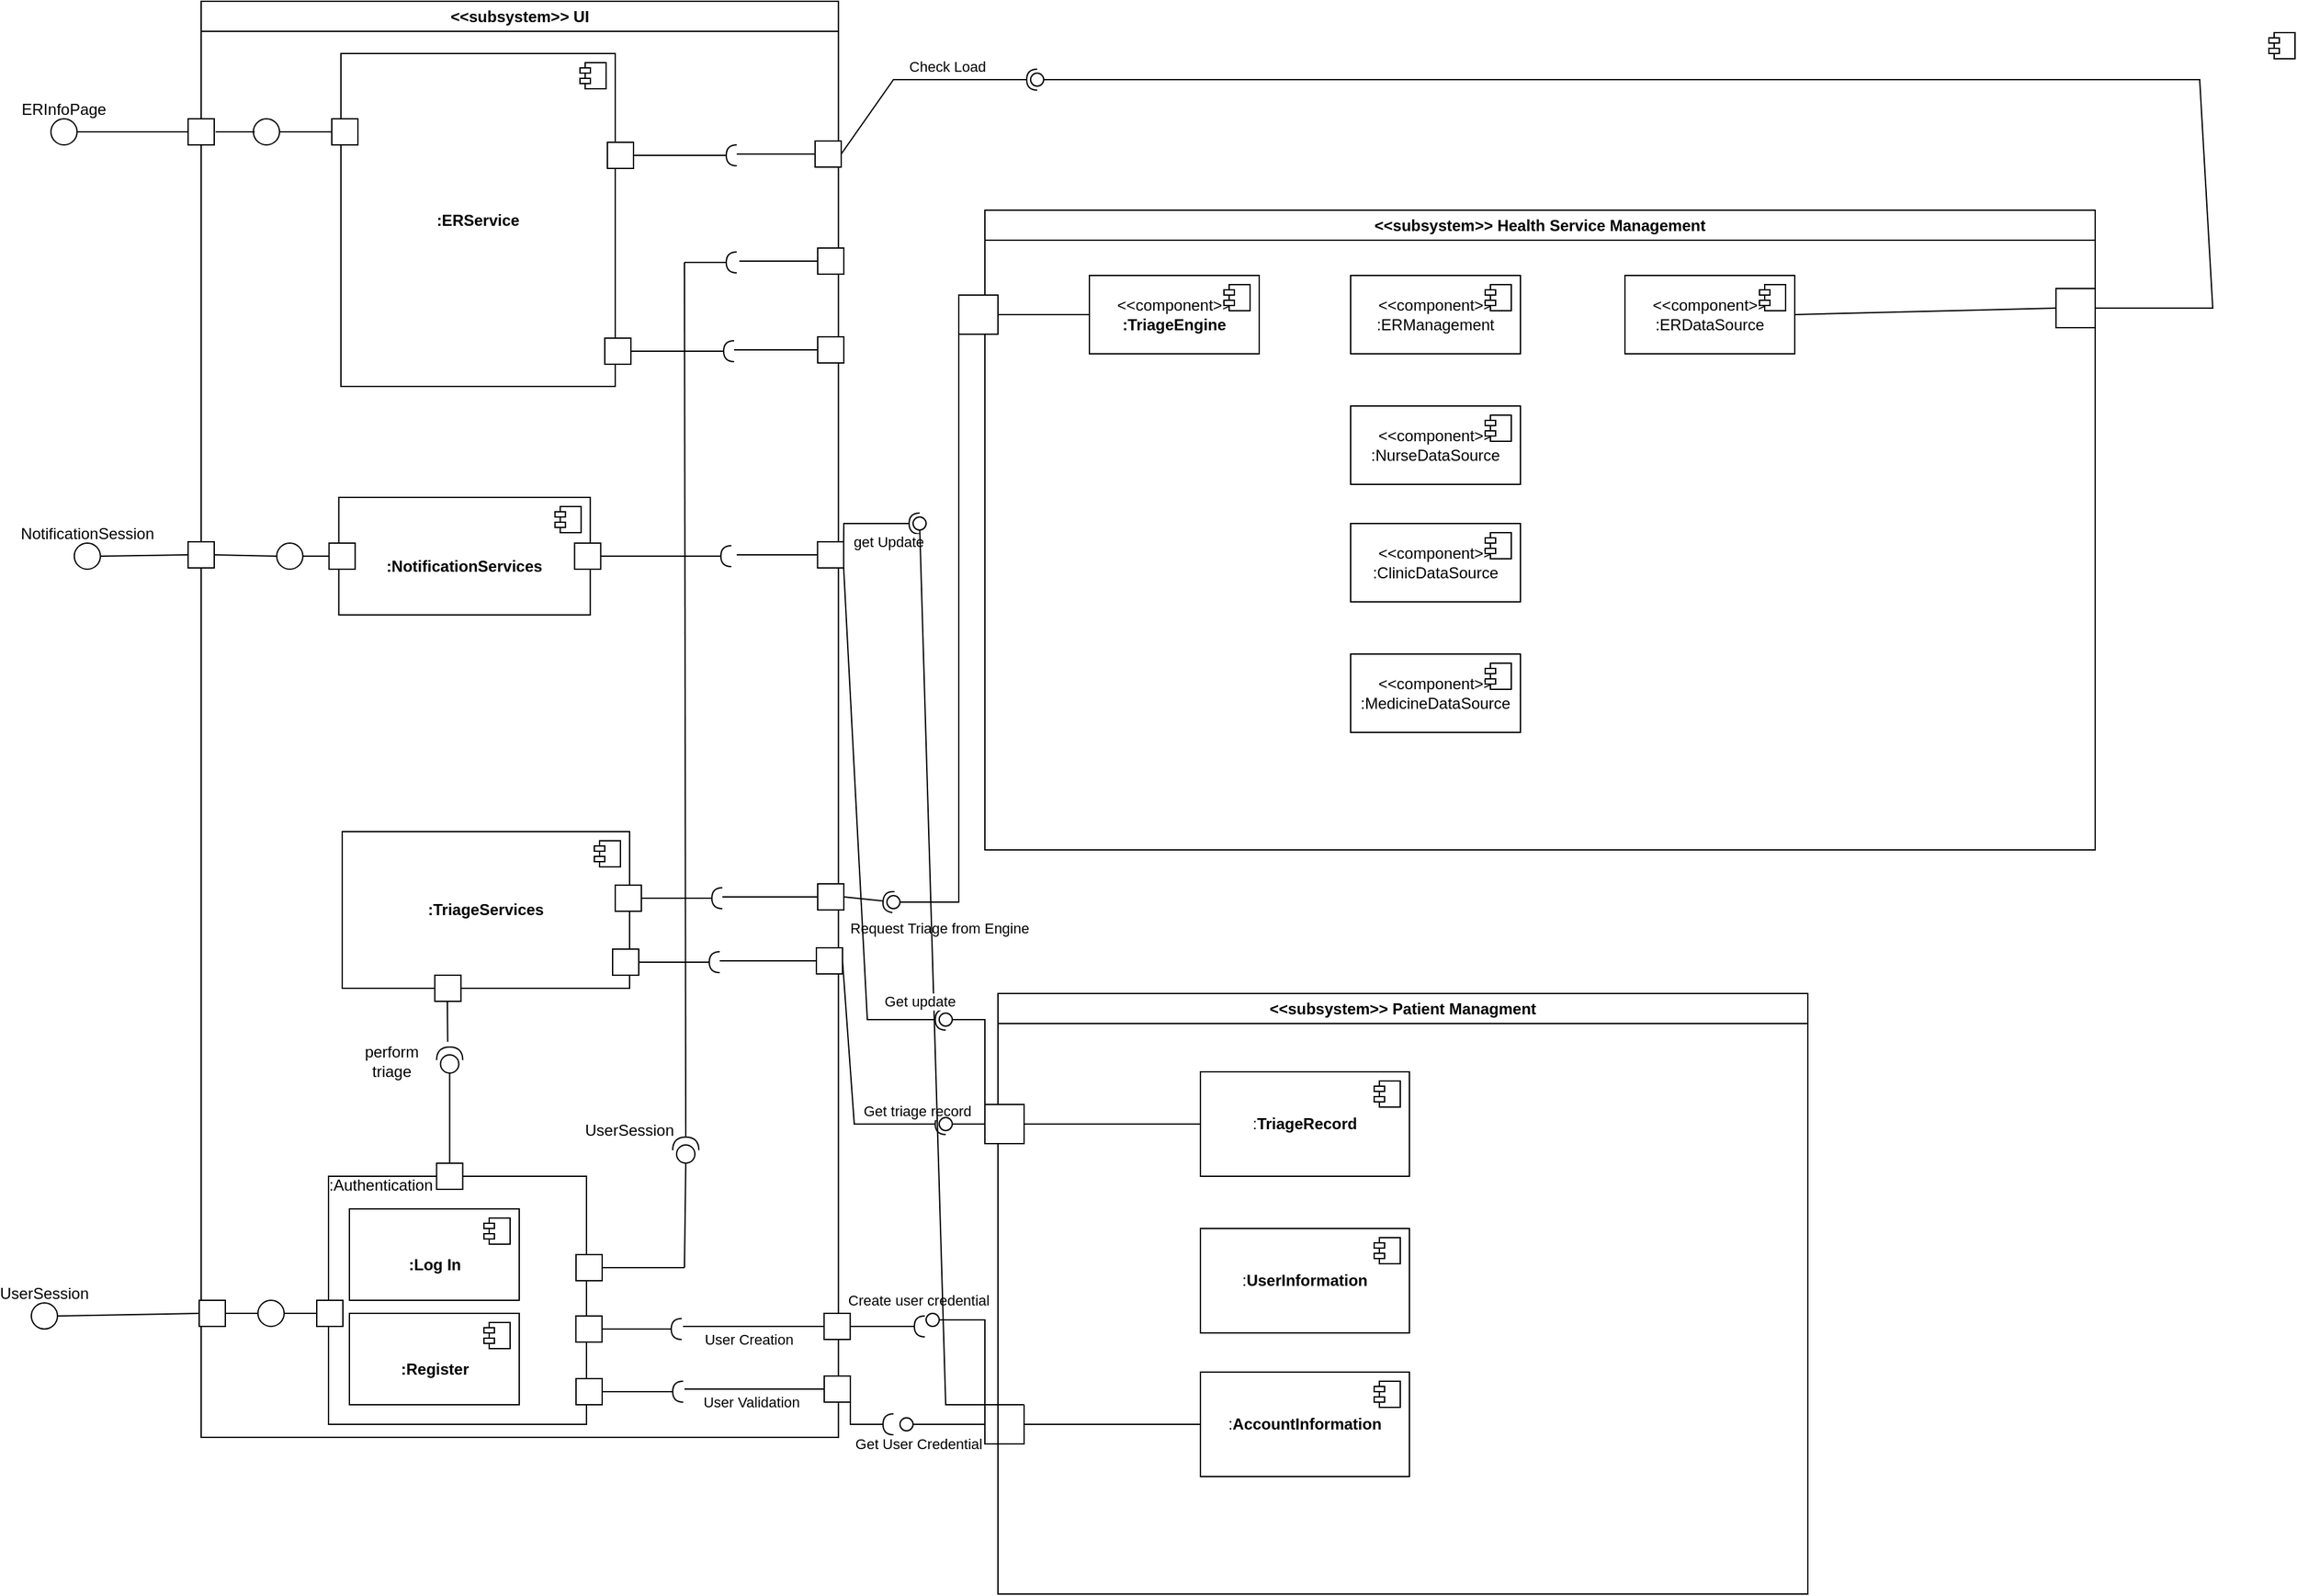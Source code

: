 <mxfile version="22.0.4" type="github">
  <diagram name="Page-1" id="Bvtf4x1M2FmmLPmgVMMP">
    <mxGraphModel dx="1836" dy="1559" grid="1" gridSize="10" guides="1" tooltips="1" connect="1" arrows="1" fold="1" page="1" pageScale="1" pageWidth="850" pageHeight="1100" math="0" shadow="0">
      <root>
        <mxCell id="0" />
        <mxCell id="1" parent="0" />
        <mxCell id="542AWMEH_CubDqkKcl6f-2" value="&amp;lt;&amp;lt;subsystem&amp;gt;&amp;gt; UI" style="swimlane;whiteSpace=wrap;html=1;" parent="1" vertex="1">
          <mxGeometry x="-330" y="-490" width="487.87" height="1100" as="geometry" />
        </mxCell>
        <mxCell id="542AWMEH_CubDqkKcl6f-84" value="&lt;b&gt;:ERService&lt;/b&gt;" style="html=1;dropTarget=0;whiteSpace=wrap;" parent="542AWMEH_CubDqkKcl6f-2" vertex="1">
          <mxGeometry x="107" y="40" width="210" height="255" as="geometry" />
        </mxCell>
        <mxCell id="542AWMEH_CubDqkKcl6f-85" value="" style="shape=module;jettyWidth=8;jettyHeight=4;" parent="542AWMEH_CubDqkKcl6f-84" vertex="1">
          <mxGeometry x="1" width="20" height="20" relative="1" as="geometry">
            <mxPoint x="-27" y="7" as="offset" />
          </mxGeometry>
        </mxCell>
        <mxCell id="542AWMEH_CubDqkKcl6f-46" value=":Authentication" style="verticalAlign=top;align=left;overflow=fill;fontSize=12;fontFamily=Helvetica;html=1;whiteSpace=wrap;" parent="542AWMEH_CubDqkKcl6f-2" vertex="1">
          <mxGeometry x="97.5" y="900" width="197.5" height="190" as="geometry" />
        </mxCell>
        <mxCell id="542AWMEH_CubDqkKcl6f-40" value="&lt;br&gt;&lt;b&gt;:Register&lt;/b&gt;" style="html=1;dropTarget=0;whiteSpace=wrap;" parent="542AWMEH_CubDqkKcl6f-2" vertex="1">
          <mxGeometry x="113.5" y="1005" width="130" height="70" as="geometry" />
        </mxCell>
        <mxCell id="542AWMEH_CubDqkKcl6f-41" value="" style="shape=module;jettyWidth=8;jettyHeight=4;" parent="542AWMEH_CubDqkKcl6f-40" vertex="1">
          <mxGeometry x="1" width="20" height="20" relative="1" as="geometry">
            <mxPoint x="-27" y="7" as="offset" />
          </mxGeometry>
        </mxCell>
        <mxCell id="542AWMEH_CubDqkKcl6f-44" value="&lt;br&gt;&lt;b&gt;:Log In&lt;/b&gt;" style="html=1;dropTarget=0;whiteSpace=wrap;" parent="542AWMEH_CubDqkKcl6f-2" vertex="1">
          <mxGeometry x="113.5" y="925" width="130" height="70" as="geometry" />
        </mxCell>
        <mxCell id="542AWMEH_CubDqkKcl6f-45" value="" style="shape=module;jettyWidth=8;jettyHeight=4;" parent="542AWMEH_CubDqkKcl6f-44" vertex="1">
          <mxGeometry x="1" width="20" height="20" relative="1" as="geometry">
            <mxPoint x="-27" y="7" as="offset" />
          </mxGeometry>
        </mxCell>
        <mxCell id="542AWMEH_CubDqkKcl6f-60" value="" style="ellipse;whiteSpace=wrap;html=1;align=center;aspect=fixed;fillColor=none;strokeColor=none;resizable=0;perimeter=centerPerimeter;rotatable=0;allowArrows=0;points=[];outlineConnect=1;" parent="542AWMEH_CubDqkKcl6f-2" vertex="1">
          <mxGeometry x="286" y="235" width="10" height="10" as="geometry" />
        </mxCell>
        <mxCell id="9iqkZBxL96Ik53JFEdWI-17" value="" style="whiteSpace=wrap;html=1;aspect=fixed;" parent="542AWMEH_CubDqkKcl6f-2" vertex="1">
          <mxGeometry x="-1.5" y="995" width="20" height="20" as="geometry" />
        </mxCell>
        <mxCell id="9iqkZBxL96Ik53JFEdWI-24" value="" style="whiteSpace=wrap;html=1;aspect=fixed;" parent="542AWMEH_CubDqkKcl6f-2" vertex="1">
          <mxGeometry x="-10" y="90" width="20" height="20" as="geometry" />
        </mxCell>
        <mxCell id="9iqkZBxL96Ik53JFEdWI-25" value="" style="ellipse;whiteSpace=wrap;html=1;aspect=fixed;" parent="542AWMEH_CubDqkKcl6f-2" vertex="1">
          <mxGeometry x="-115" y="90" width="20" height="20" as="geometry" />
        </mxCell>
        <mxCell id="9iqkZBxL96Ik53JFEdWI-26" value="ERInfoPage" style="text;html=1;strokeColor=none;fillColor=none;align=center;verticalAlign=middle;whiteSpace=wrap;rounded=0;" parent="542AWMEH_CubDqkKcl6f-2" vertex="1">
          <mxGeometry x="-135" y="68" width="60" height="30" as="geometry" />
        </mxCell>
        <mxCell id="9iqkZBxL96Ik53JFEdWI-27" value="" style="endArrow=none;html=1;rounded=0;exitX=1;exitY=0.5;exitDx=0;exitDy=0;entryX=0;entryY=0.5;entryDx=0;entryDy=0;" parent="542AWMEH_CubDqkKcl6f-2" source="9iqkZBxL96Ik53JFEdWI-25" target="9iqkZBxL96Ik53JFEdWI-24" edge="1">
          <mxGeometry width="50" height="50" relative="1" as="geometry">
            <mxPoint x="310" y="43" as="sourcePoint" />
            <mxPoint x="360" y="-7" as="targetPoint" />
          </mxGeometry>
        </mxCell>
        <mxCell id="9iqkZBxL96Ik53JFEdWI-37" value="" style="whiteSpace=wrap;html=1;aspect=fixed;" parent="542AWMEH_CubDqkKcl6f-2" vertex="1">
          <mxGeometry x="100" y="90" width="20" height="20" as="geometry" />
        </mxCell>
        <mxCell id="9iqkZBxL96Ik53JFEdWI-47" value="" style="whiteSpace=wrap;html=1;aspect=fixed;" parent="542AWMEH_CubDqkKcl6f-2" vertex="1">
          <mxGeometry x="88.5" y="995" width="20" height="20" as="geometry" />
        </mxCell>
        <mxCell id="9iqkZBxL96Ik53JFEdWI-48" value="" style="endArrow=none;html=1;rounded=0;entryX=1;entryY=0.5;entryDx=0;entryDy=0;exitX=1;exitY=0.5;exitDx=0;exitDy=0;" parent="542AWMEH_CubDqkKcl6f-2" source="9iqkZBxL96Ik53JFEdWI-17" target="9iqkZBxL96Ik53JFEdWI-49" edge="1">
          <mxGeometry width="50" height="50" relative="1" as="geometry">
            <mxPoint x="28.5" y="1005" as="sourcePoint" />
            <mxPoint x="-1.5" y="1005" as="targetPoint" />
          </mxGeometry>
        </mxCell>
        <mxCell id="9iqkZBxL96Ik53JFEdWI-49" value="" style="ellipse;whiteSpace=wrap;html=1;aspect=fixed;direction=east;" parent="542AWMEH_CubDqkKcl6f-2" vertex="1">
          <mxGeometry x="43.5" y="995" width="20" height="20" as="geometry" />
        </mxCell>
        <mxCell id="9iqkZBxL96Ik53JFEdWI-50" value="" style="endArrow=none;html=1;rounded=0;entryX=1;entryY=0.5;entryDx=0;entryDy=0;exitX=0;exitY=0.5;exitDx=0;exitDy=0;" parent="542AWMEH_CubDqkKcl6f-2" source="9iqkZBxL96Ik53JFEdWI-47" target="9iqkZBxL96Ik53JFEdWI-49" edge="1">
          <mxGeometry width="50" height="50" relative="1" as="geometry">
            <mxPoint x="238.5" y="1235" as="sourcePoint" />
            <mxPoint x="288.5" y="1185" as="targetPoint" />
          </mxGeometry>
        </mxCell>
        <mxCell id="542AWMEH_CubDqkKcl6f-82" value="&lt;b&gt;:TriageServices&lt;br&gt;&lt;/b&gt;" style="html=1;dropTarget=0;whiteSpace=wrap;" parent="542AWMEH_CubDqkKcl6f-2" vertex="1">
          <mxGeometry x="108" y="636" width="220" height="120" as="geometry" />
        </mxCell>
        <mxCell id="542AWMEH_CubDqkKcl6f-83" value="" style="shape=module;jettyWidth=8;jettyHeight=4;" parent="542AWMEH_CubDqkKcl6f-82" vertex="1">
          <mxGeometry x="1" width="20" height="20" relative="1" as="geometry">
            <mxPoint x="-27" y="7" as="offset" />
          </mxGeometry>
        </mxCell>
        <mxCell id="9iqkZBxL96Ik53JFEdWI-62" value="" style="shape=providedRequiredInterface;html=1;verticalLabelPosition=bottom;sketch=0;rotation=-90;" parent="542AWMEH_CubDqkKcl6f-2" vertex="1">
          <mxGeometry x="180.25" y="801" width="20" height="20" as="geometry" />
        </mxCell>
        <mxCell id="9iqkZBxL96Ik53JFEdWI-67" value="perform triage" style="text;html=1;strokeColor=none;fillColor=none;align=center;verticalAlign=middle;whiteSpace=wrap;rounded=0;" parent="542AWMEH_CubDqkKcl6f-2" vertex="1">
          <mxGeometry x="116" y="797" width="60" height="30" as="geometry" />
        </mxCell>
        <mxCell id="9iqkZBxL96Ik53JFEdWI-76" value="" style="whiteSpace=wrap;html=1;aspect=fixed;" parent="542AWMEH_CubDqkKcl6f-2" vertex="1">
          <mxGeometry x="178.87" y="746" width="20" height="20" as="geometry" />
        </mxCell>
        <mxCell id="9iqkZBxL96Ik53JFEdWI-110" value="" style="rounded=0;orthogonalLoop=1;jettySize=auto;html=1;endArrow=halfCircle;endFill=0;endSize=6;strokeWidth=1;sketch=0;fontSize=12;curved=1;exitX=1;exitY=0.5;exitDx=0;exitDy=0;" parent="542AWMEH_CubDqkKcl6f-2" source="9iqkZBxL96Ik53JFEdWI-111" edge="1">
          <mxGeometry relative="1" as="geometry">
            <mxPoint x="357" y="736.46" as="sourcePoint" />
            <mxPoint x="397" y="736" as="targetPoint" />
          </mxGeometry>
        </mxCell>
        <mxCell id="9iqkZBxL96Ik53JFEdWI-111" value="" style="whiteSpace=wrap;html=1;aspect=fixed;" parent="542AWMEH_CubDqkKcl6f-2" vertex="1">
          <mxGeometry x="315" y="726" width="20" height="20" as="geometry" />
        </mxCell>
        <mxCell id="9iqkZBxL96Ik53JFEdWI-112" value="" style="whiteSpace=wrap;html=1;aspect=fixed;" parent="542AWMEH_CubDqkKcl6f-2" vertex="1">
          <mxGeometry x="471" y="725" width="20" height="20" as="geometry" />
        </mxCell>
        <mxCell id="9iqkZBxL96Ik53JFEdWI-113" value="" style="endArrow=none;html=1;rounded=0;entryX=0;entryY=0.5;entryDx=0;entryDy=0;" parent="542AWMEH_CubDqkKcl6f-2" target="9iqkZBxL96Ik53JFEdWI-112" edge="1">
          <mxGeometry width="50" height="50" relative="1" as="geometry">
            <mxPoint x="397" y="735" as="sourcePoint" />
            <mxPoint x="517" y="643" as="targetPoint" />
          </mxGeometry>
        </mxCell>
        <mxCell id="9iqkZBxL96Ik53JFEdWI-114" value="" style="rounded=0;orthogonalLoop=1;jettySize=auto;html=1;endArrow=halfCircle;endFill=0;endSize=6;strokeWidth=1;sketch=0;fontSize=12;curved=1;exitX=1;exitY=0.5;exitDx=0;exitDy=0;" parent="542AWMEH_CubDqkKcl6f-2" source="9iqkZBxL96Ik53JFEdWI-115" edge="1">
          <mxGeometry relative="1" as="geometry">
            <mxPoint x="359" y="687.46" as="sourcePoint" />
            <mxPoint x="399" y="687" as="targetPoint" />
          </mxGeometry>
        </mxCell>
        <mxCell id="9iqkZBxL96Ik53JFEdWI-115" value="" style="whiteSpace=wrap;html=1;aspect=fixed;" parent="542AWMEH_CubDqkKcl6f-2" vertex="1">
          <mxGeometry x="317" y="677" width="20" height="20" as="geometry" />
        </mxCell>
        <mxCell id="9iqkZBxL96Ik53JFEdWI-116" value="" style="whiteSpace=wrap;html=1;aspect=fixed;" parent="542AWMEH_CubDqkKcl6f-2" vertex="1">
          <mxGeometry x="472" y="676" width="20" height="20" as="geometry" />
        </mxCell>
        <mxCell id="9iqkZBxL96Ik53JFEdWI-117" value="" style="endArrow=none;html=1;rounded=0;entryX=0;entryY=0.5;entryDx=0;entryDy=0;" parent="542AWMEH_CubDqkKcl6f-2" target="9iqkZBxL96Ik53JFEdWI-116" edge="1">
          <mxGeometry width="50" height="50" relative="1" as="geometry">
            <mxPoint x="399" y="686" as="sourcePoint" />
            <mxPoint x="519" y="594" as="targetPoint" />
          </mxGeometry>
        </mxCell>
        <mxCell id="9iqkZBxL96Ik53JFEdWI-118" value="" style="rounded=0;orthogonalLoop=1;jettySize=auto;html=1;endArrow=halfCircle;endFill=0;endSize=6;strokeWidth=1;sketch=0;fontSize=12;curved=1;exitX=1;exitY=0.5;exitDx=0;exitDy=0;" parent="542AWMEH_CubDqkKcl6f-2" source="9iqkZBxL96Ik53JFEdWI-119" edge="1">
          <mxGeometry relative="1" as="geometry">
            <mxPoint x="368" y="268.46" as="sourcePoint" />
            <mxPoint x="408" y="268" as="targetPoint" />
          </mxGeometry>
        </mxCell>
        <mxCell id="9iqkZBxL96Ik53JFEdWI-119" value="" style="whiteSpace=wrap;html=1;aspect=fixed;" parent="542AWMEH_CubDqkKcl6f-2" vertex="1">
          <mxGeometry x="309" y="258" width="20" height="20" as="geometry" />
        </mxCell>
        <mxCell id="9iqkZBxL96Ik53JFEdWI-120" value="" style="whiteSpace=wrap;html=1;aspect=fixed;" parent="542AWMEH_CubDqkKcl6f-2" vertex="1">
          <mxGeometry x="472" y="257" width="20" height="20" as="geometry" />
        </mxCell>
        <mxCell id="9iqkZBxL96Ik53JFEdWI-121" value="" style="endArrow=none;html=1;rounded=0;entryX=0;entryY=0.5;entryDx=0;entryDy=0;" parent="542AWMEH_CubDqkKcl6f-2" target="9iqkZBxL96Ik53JFEdWI-120" edge="1">
          <mxGeometry width="50" height="50" relative="1" as="geometry">
            <mxPoint x="408" y="267" as="sourcePoint" />
            <mxPoint x="528" y="175" as="targetPoint" />
          </mxGeometry>
        </mxCell>
        <mxCell id="542AWMEH_CubDqkKcl6f-38" value="&lt;br&gt;&lt;b&gt;:NotificationServices&lt;br&gt;&lt;/b&gt;" style="html=1;dropTarget=0;whiteSpace=wrap;" parent="542AWMEH_CubDqkKcl6f-2" vertex="1">
          <mxGeometry x="105.37" y="380" width="192.5" height="90" as="geometry" />
        </mxCell>
        <mxCell id="542AWMEH_CubDqkKcl6f-39" value="" style="shape=module;jettyWidth=8;jettyHeight=4;" parent="542AWMEH_CubDqkKcl6f-38" vertex="1">
          <mxGeometry x="1" width="20" height="20" relative="1" as="geometry">
            <mxPoint x="-27" y="7" as="offset" />
          </mxGeometry>
        </mxCell>
        <mxCell id="9iqkZBxL96Ik53JFEdWI-20" value="" style="whiteSpace=wrap;html=1;aspect=fixed;" parent="542AWMEH_CubDqkKcl6f-2" vertex="1">
          <mxGeometry x="-10.0" y="414" width="20" height="20" as="geometry" />
        </mxCell>
        <mxCell id="9iqkZBxL96Ik53JFEdWI-21" value="" style="ellipse;whiteSpace=wrap;html=1;aspect=fixed;" parent="542AWMEH_CubDqkKcl6f-2" vertex="1">
          <mxGeometry x="-97.13" y="415" width="20" height="20" as="geometry" />
        </mxCell>
        <mxCell id="9iqkZBxL96Ik53JFEdWI-22" value="NotificationSession" style="text;html=1;strokeColor=none;fillColor=none;align=center;verticalAlign=middle;whiteSpace=wrap;rounded=0;" parent="542AWMEH_CubDqkKcl6f-2" vertex="1">
          <mxGeometry x="-117.13" y="393" width="60" height="30" as="geometry" />
        </mxCell>
        <mxCell id="9iqkZBxL96Ik53JFEdWI-23" value="" style="endArrow=none;html=1;rounded=0;exitX=1;exitY=0.5;exitDx=0;exitDy=0;entryX=0;entryY=0.5;entryDx=0;entryDy=0;" parent="542AWMEH_CubDqkKcl6f-2" source="9iqkZBxL96Ik53JFEdWI-21" target="9iqkZBxL96Ik53JFEdWI-20" edge="1">
          <mxGeometry width="50" height="50" relative="1" as="geometry">
            <mxPoint x="327.87" y="368" as="sourcePoint" />
            <mxPoint x="377.87" y="318" as="targetPoint" />
          </mxGeometry>
        </mxCell>
        <mxCell id="9iqkZBxL96Ik53JFEdWI-43" value="" style="whiteSpace=wrap;html=1;aspect=fixed;" parent="542AWMEH_CubDqkKcl6f-2" vertex="1">
          <mxGeometry x="97.87" y="415" width="20" height="20" as="geometry" />
        </mxCell>
        <mxCell id="9iqkZBxL96Ik53JFEdWI-44" value="" style="endArrow=none;html=1;rounded=0;entryX=1;entryY=0.5;entryDx=0;entryDy=0;" parent="542AWMEH_CubDqkKcl6f-2" target="9iqkZBxL96Ik53JFEdWI-45" edge="1">
          <mxGeometry width="50" height="50" relative="1" as="geometry">
            <mxPoint x="57.87" y="425" as="sourcePoint" />
            <mxPoint x="27.87" y="425" as="targetPoint" />
          </mxGeometry>
        </mxCell>
        <mxCell id="9iqkZBxL96Ik53JFEdWI-45" value="" style="ellipse;whiteSpace=wrap;html=1;aspect=fixed;direction=east;" parent="542AWMEH_CubDqkKcl6f-2" vertex="1">
          <mxGeometry x="57.87" y="415" width="20" height="20" as="geometry" />
        </mxCell>
        <mxCell id="9iqkZBxL96Ik53JFEdWI-46" value="" style="endArrow=none;html=1;rounded=0;entryX=1;entryY=0.5;entryDx=0;entryDy=0;exitX=0;exitY=0.5;exitDx=0;exitDy=0;" parent="542AWMEH_CubDqkKcl6f-2" source="9iqkZBxL96Ik53JFEdWI-43" target="9iqkZBxL96Ik53JFEdWI-45" edge="1">
          <mxGeometry width="50" height="50" relative="1" as="geometry">
            <mxPoint x="267.87" y="655" as="sourcePoint" />
            <mxPoint x="317.87" y="605" as="targetPoint" />
          </mxGeometry>
        </mxCell>
        <mxCell id="9iqkZBxL96Ik53JFEdWI-52" value="" style="endArrow=none;html=1;rounded=0;entryX=0;entryY=0.5;entryDx=0;entryDy=0;exitX=1;exitY=0.5;exitDx=0;exitDy=0;" parent="542AWMEH_CubDqkKcl6f-2" source="9iqkZBxL96Ik53JFEdWI-20" target="9iqkZBxL96Ik53JFEdWI-45" edge="1">
          <mxGeometry width="50" height="50" relative="1" as="geometry">
            <mxPoint x="267.87" y="539" as="sourcePoint" />
            <mxPoint x="317.87" y="489" as="targetPoint" />
          </mxGeometry>
        </mxCell>
        <mxCell id="9iqkZBxL96Ik53JFEdWI-102" value="" style="rounded=0;orthogonalLoop=1;jettySize=auto;html=1;endArrow=halfCircle;endFill=0;endSize=6;strokeWidth=1;sketch=0;fontSize=12;curved=1;exitX=1;exitY=0.5;exitDx=0;exitDy=0;" parent="542AWMEH_CubDqkKcl6f-2" source="542AWMEH_CubDqkKcl6f-38" edge="1">
          <mxGeometry relative="1" as="geometry">
            <mxPoint x="323.87" y="425" as="sourcePoint" />
            <mxPoint x="405.87" y="425" as="targetPoint" />
          </mxGeometry>
        </mxCell>
        <mxCell id="9iqkZBxL96Ik53JFEdWI-103" value="" style="whiteSpace=wrap;html=1;aspect=fixed;" parent="542AWMEH_CubDqkKcl6f-2" vertex="1">
          <mxGeometry x="285.87" y="415" width="20" height="20" as="geometry" />
        </mxCell>
        <mxCell id="9iqkZBxL96Ik53JFEdWI-104" value="" style="whiteSpace=wrap;html=1;aspect=fixed;" parent="542AWMEH_CubDqkKcl6f-2" vertex="1">
          <mxGeometry x="471.87" y="414" width="20" height="20" as="geometry" />
        </mxCell>
        <mxCell id="9iqkZBxL96Ik53JFEdWI-105" value="" style="endArrow=none;html=1;rounded=0;entryX=0;entryY=0.5;entryDx=0;entryDy=0;" parent="542AWMEH_CubDqkKcl6f-2" target="9iqkZBxL96Ik53JFEdWI-104" edge="1">
          <mxGeometry width="50" height="50" relative="1" as="geometry">
            <mxPoint x="410" y="424" as="sourcePoint" />
            <mxPoint x="507.87" y="332" as="targetPoint" />
          </mxGeometry>
        </mxCell>
        <mxCell id="9iqkZBxL96Ik53JFEdWI-126" value="" style="endArrow=none;html=1;rounded=0;entryX=1;entryY=0.5;entryDx=0;entryDy=0;entryPerimeter=0;" parent="542AWMEH_CubDqkKcl6f-2" edge="1">
          <mxGeometry width="50" height="50" relative="1" as="geometry">
            <mxPoint x="188.5" y="766" as="sourcePoint" />
            <mxPoint x="188.75" y="797" as="targetPoint" />
          </mxGeometry>
        </mxCell>
        <mxCell id="9iqkZBxL96Ik53JFEdWI-89" value="" style="rounded=0;orthogonalLoop=1;jettySize=auto;html=1;endArrow=halfCircle;endFill=0;endSize=6;strokeWidth=1;sketch=0;fontSize=12;curved=1;exitX=1;exitY=0.5;exitDx=0;exitDy=0;" parent="542AWMEH_CubDqkKcl6f-2" source="9iqkZBxL96Ik53JFEdWI-68" edge="1">
          <mxGeometry relative="1" as="geometry">
            <mxPoint x="329" y="766.46" as="sourcePoint" />
            <mxPoint x="369" y="1065" as="targetPoint" />
          </mxGeometry>
        </mxCell>
        <mxCell id="9iqkZBxL96Ik53JFEdWI-68" value="" style="whiteSpace=wrap;html=1;aspect=fixed;" parent="542AWMEH_CubDqkKcl6f-2" vertex="1">
          <mxGeometry x="287" y="1055" width="20" height="20" as="geometry" />
        </mxCell>
        <mxCell id="9iqkZBxL96Ik53JFEdWI-91" value="" style="whiteSpace=wrap;html=1;aspect=fixed;" parent="542AWMEH_CubDqkKcl6f-2" vertex="1">
          <mxGeometry x="477" y="1053" width="20" height="20" as="geometry" />
        </mxCell>
        <mxCell id="9iqkZBxL96Ik53JFEdWI-92" value="" style="endArrow=none;html=1;rounded=0;entryX=0;entryY=0.5;entryDx=0;entryDy=0;" parent="542AWMEH_CubDqkKcl6f-2" target="9iqkZBxL96Ik53JFEdWI-91" edge="1">
          <mxGeometry width="50" height="50" relative="1" as="geometry">
            <mxPoint x="370" y="1063" as="sourcePoint" />
            <mxPoint x="490" y="971" as="targetPoint" />
          </mxGeometry>
        </mxCell>
        <mxCell id="_kV57aIf6XAiOGJnDsSq-23" value="User Validation" style="edgeLabel;html=1;align=center;verticalAlign=middle;resizable=0;points=[];" parent="9iqkZBxL96Ik53JFEdWI-92" vertex="1" connectable="0">
          <mxGeometry x="0.277" y="3" relative="1" as="geometry">
            <mxPoint x="-18" y="13" as="offset" />
          </mxGeometry>
        </mxCell>
        <mxCell id="9iqkZBxL96Ik53JFEdWI-151" value="UserSession" style="text;html=1;strokeColor=none;fillColor=none;align=center;verticalAlign=middle;whiteSpace=wrap;rounded=0;" parent="542AWMEH_CubDqkKcl6f-2" vertex="1">
          <mxGeometry x="297.87" y="850" width="60" height="30" as="geometry" />
        </mxCell>
        <mxCell id="q_PhA975_383A7-CUNig-1" value="" style="rounded=0;orthogonalLoop=1;jettySize=auto;html=1;endArrow=halfCircle;endFill=0;endSize=6;strokeWidth=1;sketch=0;fontSize=12;curved=1;exitX=1;exitY=0.5;exitDx=0;exitDy=0;" parent="542AWMEH_CubDqkKcl6f-2" source="q_PhA975_383A7-CUNig-2" edge="1">
          <mxGeometry relative="1" as="geometry">
            <mxPoint x="327.87" y="718.46" as="sourcePoint" />
            <mxPoint x="367.87" y="1017" as="targetPoint" />
          </mxGeometry>
        </mxCell>
        <mxCell id="q_PhA975_383A7-CUNig-2" value="" style="whiteSpace=wrap;html=1;aspect=fixed;" parent="542AWMEH_CubDqkKcl6f-2" vertex="1">
          <mxGeometry x="286.87" y="1007" width="20" height="20" as="geometry" />
        </mxCell>
        <mxCell id="q_PhA975_383A7-CUNig-3" value="" style="whiteSpace=wrap;html=1;aspect=fixed;" parent="542AWMEH_CubDqkKcl6f-2" vertex="1">
          <mxGeometry x="476.87" y="1005" width="20" height="20" as="geometry" />
        </mxCell>
        <mxCell id="q_PhA975_383A7-CUNig-4" value="" style="endArrow=none;html=1;rounded=0;entryX=0;entryY=0.5;entryDx=0;entryDy=0;" parent="542AWMEH_CubDqkKcl6f-2" target="q_PhA975_383A7-CUNig-3" edge="1">
          <mxGeometry width="50" height="50" relative="1" as="geometry">
            <mxPoint x="368.87" y="1015" as="sourcePoint" />
            <mxPoint x="488.87" y="923" as="targetPoint" />
          </mxGeometry>
        </mxCell>
        <mxCell id="_kV57aIf6XAiOGJnDsSq-30" value="User Creation" style="edgeLabel;html=1;align=center;verticalAlign=middle;resizable=0;points=[];" parent="q_PhA975_383A7-CUNig-4" vertex="1" connectable="0">
          <mxGeometry x="-0.1" y="-4" relative="1" as="geometry">
            <mxPoint x="1" y="6" as="offset" />
          </mxGeometry>
        </mxCell>
        <mxCell id="542AWMEH_CubDqkKcl6f-1" value="&amp;lt;&amp;lt;subsystem&amp;gt;&amp;gt; Health Service Management" style="swimlane;whiteSpace=wrap;html=1;" parent="1" vertex="1">
          <mxGeometry x="270" y="-330" width="850" height="490" as="geometry" />
        </mxCell>
        <mxCell id="542AWMEH_CubDqkKcl6f-69" value="&amp;lt;&amp;lt;component&amp;gt;&amp;gt;&lt;br&gt;&lt;b&gt;:TriageEngine&lt;br&gt;&lt;/b&gt;" style="html=1;dropTarget=0;whiteSpace=wrap;" parent="542AWMEH_CubDqkKcl6f-1" vertex="1">
          <mxGeometry x="80" y="50" width="130" height="60" as="geometry" />
        </mxCell>
        <mxCell id="542AWMEH_CubDqkKcl6f-70" value="" style="shape=module;jettyWidth=8;jettyHeight=4;" parent="542AWMEH_CubDqkKcl6f-69" vertex="1">
          <mxGeometry x="1" width="20" height="20" relative="1" as="geometry">
            <mxPoint x="-27" y="7" as="offset" />
          </mxGeometry>
        </mxCell>
        <mxCell id="542AWMEH_CubDqkKcl6f-74" value="&lt;div&gt;&amp;lt;&amp;lt;component&amp;gt;&amp;gt;&lt;/div&gt;&lt;div&gt;:ERManagement&lt;br&gt;&lt;/div&gt;" style="html=1;dropTarget=0;whiteSpace=wrap;" parent="542AWMEH_CubDqkKcl6f-1" vertex="1">
          <mxGeometry x="280" y="50" width="130" height="60" as="geometry" />
        </mxCell>
        <mxCell id="542AWMEH_CubDqkKcl6f-75" value="" style="shape=module;jettyWidth=8;jettyHeight=4;" parent="542AWMEH_CubDqkKcl6f-74" vertex="1">
          <mxGeometry x="1" width="20" height="20" relative="1" as="geometry">
            <mxPoint x="-27" y="7" as="offset" />
          </mxGeometry>
        </mxCell>
        <mxCell id="542AWMEH_CubDqkKcl6f-80" value="&lt;div&gt;&amp;lt;&amp;lt;component&amp;gt;&amp;gt;&lt;/div&gt;&lt;div&gt;:ClinicDataSource&lt;/div&gt;" style="html=1;dropTarget=0;whiteSpace=wrap;" parent="542AWMEH_CubDqkKcl6f-1" vertex="1">
          <mxGeometry x="280" y="240" width="130" height="60" as="geometry" />
        </mxCell>
        <mxCell id="542AWMEH_CubDqkKcl6f-81" value="" style="shape=module;jettyWidth=8;jettyHeight=4;" parent="542AWMEH_CubDqkKcl6f-80" vertex="1">
          <mxGeometry x="1" width="20" height="20" relative="1" as="geometry">
            <mxPoint x="-27" y="7" as="offset" />
          </mxGeometry>
        </mxCell>
        <mxCell id="9iqkZBxL96Ik53JFEdWI-1" value="&lt;div&gt;&amp;lt;&amp;lt;component&amp;gt;&amp;gt;&lt;/div&gt;&lt;div&gt;:MedicineDataSource&lt;br&gt;&lt;/div&gt;" style="html=1;dropTarget=0;whiteSpace=wrap;" parent="542AWMEH_CubDqkKcl6f-1" vertex="1">
          <mxGeometry x="280" y="340" width="130" height="60" as="geometry" />
        </mxCell>
        <mxCell id="9iqkZBxL96Ik53JFEdWI-2" value="" style="shape=module;jettyWidth=8;jettyHeight=4;" parent="9iqkZBxL96Ik53JFEdWI-1" vertex="1">
          <mxGeometry x="1" width="20" height="20" relative="1" as="geometry">
            <mxPoint x="-27" y="7" as="offset" />
          </mxGeometry>
        </mxCell>
        <mxCell id="9iqkZBxL96Ik53JFEdWI-5" value="&lt;div&gt;&amp;lt;&amp;lt;component&amp;gt;&amp;gt; &lt;br&gt;&lt;/div&gt;&lt;div&gt;:ERDataSource&lt;/div&gt;" style="html=1;dropTarget=0;whiteSpace=wrap;" parent="542AWMEH_CubDqkKcl6f-1" vertex="1">
          <mxGeometry x="490" y="50" width="130" height="60" as="geometry" />
        </mxCell>
        <mxCell id="9iqkZBxL96Ik53JFEdWI-6" value="" style="shape=module;jettyWidth=8;jettyHeight=4;" parent="9iqkZBxL96Ik53JFEdWI-5" vertex="1">
          <mxGeometry x="1" width="20" height="20" relative="1" as="geometry">
            <mxPoint x="-27" y="7" as="offset" />
          </mxGeometry>
        </mxCell>
        <mxCell id="542AWMEH_CubDqkKcl6f-77" value="" style="shape=module;jettyWidth=8;jettyHeight=4;" parent="542AWMEH_CubDqkKcl6f-1" vertex="1">
          <mxGeometry x="1" width="20" height="20" relative="1" as="geometry">
            <mxPoint x="133" y="-136" as="offset" />
          </mxGeometry>
        </mxCell>
        <mxCell id="9iqkZBxL96Ik53JFEdWI-7" value="&lt;div&gt;&amp;lt;&amp;lt;component&amp;gt;&amp;gt; &lt;br&gt;&lt;/div&gt;&lt;div&gt;:NurseDataSource&lt;/div&gt;" style="html=1;dropTarget=0;whiteSpace=wrap;" parent="542AWMEH_CubDqkKcl6f-1" vertex="1">
          <mxGeometry x="280" y="150" width="130" height="60" as="geometry" />
        </mxCell>
        <mxCell id="9iqkZBxL96Ik53JFEdWI-8" value="" style="shape=module;jettyWidth=8;jettyHeight=4;" parent="9iqkZBxL96Ik53JFEdWI-7" vertex="1">
          <mxGeometry x="1" width="20" height="20" relative="1" as="geometry">
            <mxPoint x="-27" y="7" as="offset" />
          </mxGeometry>
        </mxCell>
        <mxCell id="_kV57aIf6XAiOGJnDsSq-46" value="" style="whiteSpace=wrap;html=1;aspect=fixed;" parent="542AWMEH_CubDqkKcl6f-1" vertex="1">
          <mxGeometry x="820" y="60" width="30" height="30" as="geometry" />
        </mxCell>
        <mxCell id="_kV57aIf6XAiOGJnDsSq-47" value="" style="endArrow=none;html=1;rounded=0;exitX=1;exitY=0.5;exitDx=0;exitDy=0;entryX=0;entryY=0.5;entryDx=0;entryDy=0;" parent="542AWMEH_CubDqkKcl6f-1" source="9iqkZBxL96Ik53JFEdWI-5" target="_kV57aIf6XAiOGJnDsSq-46" edge="1">
          <mxGeometry width="50" height="50" relative="1" as="geometry">
            <mxPoint x="690" y="180" as="sourcePoint" />
            <mxPoint x="740" y="130" as="targetPoint" />
          </mxGeometry>
        </mxCell>
        <mxCell id="542AWMEH_CubDqkKcl6f-3" value="&amp;lt;&amp;lt;subsystem&amp;gt;&amp;gt; Patient Managment" style="swimlane;whiteSpace=wrap;html=1;" parent="1" vertex="1">
          <mxGeometry x="280" y="270" width="620" height="460" as="geometry" />
        </mxCell>
        <mxCell id="542AWMEH_CubDqkKcl6f-63" value=":&lt;b&gt;UserInformation&lt;/b&gt;" style="html=1;dropTarget=0;whiteSpace=wrap;" parent="542AWMEH_CubDqkKcl6f-3" vertex="1">
          <mxGeometry x="155" y="180" width="160" height="80" as="geometry" />
        </mxCell>
        <mxCell id="542AWMEH_CubDqkKcl6f-64" value="" style="shape=module;jettyWidth=8;jettyHeight=4;" parent="542AWMEH_CubDqkKcl6f-63" vertex="1">
          <mxGeometry x="1" width="20" height="20" relative="1" as="geometry">
            <mxPoint x="-27" y="7" as="offset" />
          </mxGeometry>
        </mxCell>
        <mxCell id="542AWMEH_CubDqkKcl6f-65" value=":&lt;b&gt;AccountInformation&lt;/b&gt;" style="html=1;dropTarget=0;whiteSpace=wrap;" parent="542AWMEH_CubDqkKcl6f-3" vertex="1">
          <mxGeometry x="155" y="290" width="160" height="80" as="geometry" />
        </mxCell>
        <mxCell id="542AWMEH_CubDqkKcl6f-66" value="" style="shape=module;jettyWidth=8;jettyHeight=4;" parent="542AWMEH_CubDqkKcl6f-65" vertex="1">
          <mxGeometry x="1" width="20" height="20" relative="1" as="geometry">
            <mxPoint x="-27" y="7" as="offset" />
          </mxGeometry>
        </mxCell>
        <mxCell id="542AWMEH_CubDqkKcl6f-78" value=":&lt;b&gt;TriageRecord&lt;/b&gt;" style="html=1;dropTarget=0;whiteSpace=wrap;" parent="542AWMEH_CubDqkKcl6f-3" vertex="1">
          <mxGeometry x="155" y="60" width="160" height="80" as="geometry" />
        </mxCell>
        <mxCell id="542AWMEH_CubDqkKcl6f-79" value="" style="shape=module;jettyWidth=8;jettyHeight=4;" parent="542AWMEH_CubDqkKcl6f-78" vertex="1">
          <mxGeometry x="1" width="20" height="20" relative="1" as="geometry">
            <mxPoint x="-27" y="7" as="offset" />
          </mxGeometry>
        </mxCell>
        <mxCell id="_kV57aIf6XAiOGJnDsSq-3" value="" style="whiteSpace=wrap;html=1;aspect=fixed;" parent="542AWMEH_CubDqkKcl6f-3" vertex="1">
          <mxGeometry x="-10" y="85" width="30" height="30" as="geometry" />
        </mxCell>
        <mxCell id="_kV57aIf6XAiOGJnDsSq-4" value="" style="endArrow=none;html=1;rounded=0;entryX=0;entryY=0.5;entryDx=0;entryDy=0;exitX=1;exitY=0.5;exitDx=0;exitDy=0;" parent="542AWMEH_CubDqkKcl6f-3" source="_kV57aIf6XAiOGJnDsSq-3" target="542AWMEH_CubDqkKcl6f-78" edge="1">
          <mxGeometry width="50" height="50" relative="1" as="geometry">
            <mxPoint x="-190" y="140" as="sourcePoint" />
            <mxPoint x="-140" y="90" as="targetPoint" />
            <Array as="points" />
          </mxGeometry>
        </mxCell>
        <mxCell id="542AWMEH_CubDqkKcl6f-7" value="" style="ellipse;whiteSpace=wrap;html=1;align=center;aspect=fixed;fillColor=none;strokeColor=none;resizable=0;perimeter=centerPerimeter;rotatable=0;allowArrows=0;points=[];outlineConnect=1;" parent="1" vertex="1">
          <mxGeometry x="149.5" y="290" width="10" height="10" as="geometry" />
        </mxCell>
        <mxCell id="542AWMEH_CubDqkKcl6f-31" value="" style="ellipse;whiteSpace=wrap;html=1;align=center;aspect=fixed;fillColor=none;strokeColor=none;resizable=0;perimeter=centerPerimeter;rotatable=0;allowArrows=0;points=[];outlineConnect=1;" parent="1" vertex="1">
          <mxGeometry x="230" y="130" width="10" height="10" as="geometry" />
        </mxCell>
        <mxCell id="542AWMEH_CubDqkKcl6f-37" value="" style="ellipse;whiteSpace=wrap;html=1;align=center;aspect=fixed;fillColor=none;strokeColor=none;resizable=0;perimeter=centerPerimeter;rotatable=0;allowArrows=0;points=[];outlineConnect=1;" parent="1" vertex="1">
          <mxGeometry x="230" y="110" width="10" height="10" as="geometry" />
        </mxCell>
        <mxCell id="542AWMEH_CubDqkKcl6f-53" value="" style="ellipse;whiteSpace=wrap;html=1;align=center;aspect=fixed;fillColor=none;strokeColor=none;resizable=0;perimeter=centerPerimeter;rotatable=0;allowArrows=0;points=[];outlineConnect=1;" parent="1" vertex="1">
          <mxGeometry x="135.5" y="226" width="10" height="10" as="geometry" />
        </mxCell>
        <mxCell id="542AWMEH_CubDqkKcl6f-57" value="" style="ellipse;whiteSpace=wrap;html=1;align=center;aspect=fixed;fillColor=none;strokeColor=none;resizable=0;perimeter=centerPerimeter;rotatable=0;allowArrows=0;points=[];outlineConnect=1;" parent="1" vertex="1">
          <mxGeometry x="-142.5" y="485" width="10" height="10" as="geometry" />
        </mxCell>
        <mxCell id="9iqkZBxL96Ik53JFEdWI-9" value="" style="ellipse;whiteSpace=wrap;html=1;aspect=fixed;" parent="1" vertex="1">
          <mxGeometry x="-460" y="507" width="20" height="20" as="geometry" />
        </mxCell>
        <mxCell id="9iqkZBxL96Ik53JFEdWI-16" value="UserSession" style="text;html=1;strokeColor=none;fillColor=none;align=center;verticalAlign=middle;whiteSpace=wrap;rounded=0;" parent="1" vertex="1">
          <mxGeometry x="-480" y="485" width="60" height="30" as="geometry" />
        </mxCell>
        <mxCell id="9iqkZBxL96Ik53JFEdWI-19" value="" style="endArrow=none;html=1;rounded=0;exitX=1;exitY=0.5;exitDx=0;exitDy=0;entryX=0;entryY=0.5;entryDx=0;entryDy=0;" parent="1" source="9iqkZBxL96Ik53JFEdWI-9" target="9iqkZBxL96Ik53JFEdWI-17" edge="1">
          <mxGeometry width="50" height="50" relative="1" as="geometry">
            <mxPoint x="-17.5" y="450" as="sourcePoint" />
            <mxPoint x="32.5" y="400" as="targetPoint" />
          </mxGeometry>
        </mxCell>
        <mxCell id="9iqkZBxL96Ik53JFEdWI-29" value="" style="ellipse;whiteSpace=wrap;html=1;aspect=fixed;direction=east;" parent="1" vertex="1">
          <mxGeometry x="-290" y="-400" width="20" height="20" as="geometry" />
        </mxCell>
        <mxCell id="9iqkZBxL96Ik53JFEdWI-38" value="" style="endArrow=none;html=1;rounded=0;entryX=1;entryY=0.5;entryDx=0;entryDy=0;exitX=0;exitY=0.5;exitDx=0;exitDy=0;" parent="1" source="9iqkZBxL96Ik53JFEdWI-37" target="9iqkZBxL96Ik53JFEdWI-29" edge="1">
          <mxGeometry width="50" height="50" relative="1" as="geometry">
            <mxPoint x="-80" y="140" as="sourcePoint" />
            <mxPoint x="-30" y="90" as="targetPoint" />
          </mxGeometry>
        </mxCell>
        <mxCell id="9iqkZBxL96Ik53JFEdWI-64" value="" style="whiteSpace=wrap;html=1;aspect=fixed;" parent="1" vertex="1">
          <mxGeometry x="-149.75" y="400" width="20" height="20" as="geometry" />
        </mxCell>
        <mxCell id="9iqkZBxL96Ik53JFEdWI-66" value="" style="endArrow=none;html=1;rounded=0;exitX=0.5;exitY=0;exitDx=0;exitDy=0;entryX=0;entryY=0.5;entryDx=0;entryDy=0;entryPerimeter=0;" parent="1" source="9iqkZBxL96Ik53JFEdWI-64" target="9iqkZBxL96Ik53JFEdWI-62" edge="1">
          <mxGeometry width="50" height="50" relative="1" as="geometry">
            <mxPoint x="60" y="260" as="sourcePoint" />
            <mxPoint x="110" y="210" as="targetPoint" />
          </mxGeometry>
        </mxCell>
        <mxCell id="9iqkZBxL96Ik53JFEdWI-90" value="" style="ellipse;whiteSpace=wrap;html=1;align=center;aspect=fixed;fillColor=none;strokeColor=none;resizable=0;perimeter=centerPerimeter;rotatable=0;allowArrows=0;points=[];outlineConnect=1;" parent="1" vertex="1">
          <mxGeometry x="219" y="580" width="10" height="10" as="geometry" />
        </mxCell>
        <mxCell id="9iqkZBxL96Ik53JFEdWI-138" value="" style="shape=providedRequiredInterface;html=1;verticalLabelPosition=bottom;sketch=0;direction=north;" parent="1" vertex="1">
          <mxGeometry x="31" y="380" width="20" height="20" as="geometry" />
        </mxCell>
        <mxCell id="9iqkZBxL96Ik53JFEdWI-140" value="" style="endArrow=none;html=1;rounded=0;exitX=1;exitY=0.5;exitDx=0;exitDy=0;exitPerimeter=0;" parent="1" source="9iqkZBxL96Ik53JFEdWI-138" edge="1">
          <mxGeometry width="50" height="50" relative="1" as="geometry">
            <mxPoint x="31" y="10" as="sourcePoint" />
            <mxPoint x="40" y="-290" as="targetPoint" />
          </mxGeometry>
        </mxCell>
        <mxCell id="9iqkZBxL96Ik53JFEdWI-141" value="" style="endArrow=none;html=1;rounded=0;entryX=0;entryY=0.5;entryDx=0;entryDy=0;entryPerimeter=0;" parent="1" target="9iqkZBxL96Ik53JFEdWI-138" edge="1">
          <mxGeometry width="50" height="50" relative="1" as="geometry">
            <mxPoint x="40" y="480" as="sourcePoint" />
            <mxPoint x="86" y="510" as="targetPoint" />
          </mxGeometry>
        </mxCell>
        <mxCell id="9iqkZBxL96Ik53JFEdWI-144" value="" style="whiteSpace=wrap;html=1;aspect=fixed;" parent="1" vertex="1">
          <mxGeometry x="-43" y="470" width="20" height="20" as="geometry" />
        </mxCell>
        <mxCell id="9iqkZBxL96Ik53JFEdWI-145" value="" style="endArrow=none;html=1;rounded=0;exitX=1;exitY=0.5;exitDx=0;exitDy=0;" parent="1" source="9iqkZBxL96Ik53JFEdWI-144" edge="1">
          <mxGeometry width="50" height="50" relative="1" as="geometry">
            <mxPoint x="37" y="411" as="sourcePoint" />
            <mxPoint x="40" y="480" as="targetPoint" />
          </mxGeometry>
        </mxCell>
        <mxCell id="9iqkZBxL96Ik53JFEdWI-148" value="" style="endArrow=none;html=1;rounded=0;entryX=0;entryY=0.5;entryDx=0;entryDy=0;exitX=1;exitY=0.5;exitDx=0;exitDy=0;" parent="1" edge="1">
          <mxGeometry width="50" height="50" relative="1" as="geometry">
            <mxPoint x="-319" y="-390" as="sourcePoint" />
            <mxPoint x="-289" y="-390" as="targetPoint" />
          </mxGeometry>
        </mxCell>
        <mxCell id="9iqkZBxL96Ik53JFEdWI-156" value="" style="whiteSpace=wrap;html=1;aspect=fixed;" parent="1" vertex="1">
          <mxGeometry x="142" y="-301" width="20" height="20" as="geometry" />
        </mxCell>
        <mxCell id="9iqkZBxL96Ik53JFEdWI-157" value="" style="endArrow=none;html=1;rounded=0;entryX=0;entryY=0.5;entryDx=0;entryDy=0;" parent="1" target="9iqkZBxL96Ik53JFEdWI-156" edge="1">
          <mxGeometry width="50" height="50" relative="1" as="geometry">
            <mxPoint x="82" y="-291" as="sourcePoint" />
            <mxPoint x="202" y="-383" as="targetPoint" />
          </mxGeometry>
        </mxCell>
        <mxCell id="9iqkZBxL96Ik53JFEdWI-158" value="" style="rounded=0;orthogonalLoop=1;jettySize=auto;html=1;endArrow=halfCircle;endFill=0;endSize=6;strokeWidth=1;sketch=0;fontSize=12;curved=1;" parent="1" edge="1">
          <mxGeometry relative="1" as="geometry">
            <mxPoint x="40" y="-290" as="sourcePoint" />
            <mxPoint x="80" y="-290" as="targetPoint" />
          </mxGeometry>
        </mxCell>
        <mxCell id="9iqkZBxL96Ik53JFEdWI-159" value="" style="rounded=0;orthogonalLoop=1;jettySize=auto;html=1;endArrow=halfCircle;endFill=0;endSize=6;strokeWidth=1;sketch=0;fontSize=12;curved=1;exitX=1;exitY=0.5;exitDx=0;exitDy=0;" parent="1" source="9iqkZBxL96Ik53JFEdWI-160" edge="1">
          <mxGeometry relative="1" as="geometry">
            <mxPoint x="40" y="-371.54" as="sourcePoint" />
            <mxPoint x="80" y="-372" as="targetPoint" />
          </mxGeometry>
        </mxCell>
        <mxCell id="9iqkZBxL96Ik53JFEdWI-160" value="" style="whiteSpace=wrap;html=1;aspect=fixed;" parent="1" vertex="1">
          <mxGeometry x="-19" y="-382" width="20" height="20" as="geometry" />
        </mxCell>
        <mxCell id="9iqkZBxL96Ik53JFEdWI-161" value="" style="whiteSpace=wrap;html=1;aspect=fixed;" parent="1" vertex="1">
          <mxGeometry x="140" y="-383" width="20" height="20" as="geometry" />
        </mxCell>
        <mxCell id="9iqkZBxL96Ik53JFEdWI-162" value="" style="endArrow=none;html=1;rounded=0;entryX=0;entryY=0.5;entryDx=0;entryDy=0;" parent="1" target="9iqkZBxL96Ik53JFEdWI-161" edge="1">
          <mxGeometry width="50" height="50" relative="1" as="geometry">
            <mxPoint x="80" y="-373" as="sourcePoint" />
            <mxPoint x="200" y="-465" as="targetPoint" />
          </mxGeometry>
        </mxCell>
        <mxCell id="_kV57aIf6XAiOGJnDsSq-1" value="" style="whiteSpace=wrap;html=1;aspect=fixed;" parent="1" vertex="1">
          <mxGeometry x="250" y="-265" width="30" height="30" as="geometry" />
        </mxCell>
        <mxCell id="_kV57aIf6XAiOGJnDsSq-2" value="" style="endArrow=none;html=1;rounded=0;entryX=0;entryY=0.5;entryDx=0;entryDy=0;exitX=1;exitY=0.5;exitDx=0;exitDy=0;" parent="1" source="_kV57aIf6XAiOGJnDsSq-1" target="542AWMEH_CubDqkKcl6f-69" edge="1">
          <mxGeometry width="50" height="50" relative="1" as="geometry">
            <mxPoint x="290" y="-160" as="sourcePoint" />
            <mxPoint x="340" y="-210" as="targetPoint" />
          </mxGeometry>
        </mxCell>
        <mxCell id="_kV57aIf6XAiOGJnDsSq-9" value="" style="swimlane;startSize=0;" parent="1" vertex="1">
          <mxGeometry x="270" y="585" width="30" height="30" as="geometry" />
        </mxCell>
        <mxCell id="_kV57aIf6XAiOGJnDsSq-10" value="" style="endArrow=none;html=1;rounded=0;exitX=1;exitY=0.5;exitDx=0;exitDy=0;entryX=0;entryY=0.5;entryDx=0;entryDy=0;" parent="1" source="_kV57aIf6XAiOGJnDsSq-9" target="542AWMEH_CubDqkKcl6f-65" edge="1">
          <mxGeometry width="50" height="50" relative="1" as="geometry">
            <mxPoint x="320" y="610" as="sourcePoint" />
            <mxPoint x="370" y="560" as="targetPoint" />
          </mxGeometry>
        </mxCell>
        <mxCell id="_kV57aIf6XAiOGJnDsSq-13" value="" style="ellipse;whiteSpace=wrap;html=1;align=center;aspect=fixed;fillColor=none;strokeColor=none;resizable=0;perimeter=centerPerimeter;rotatable=0;allowArrows=0;points=[];outlineConnect=1;" parent="1" vertex="1">
          <mxGeometry x="190" y="400" width="10" height="10" as="geometry" />
        </mxCell>
        <mxCell id="_kV57aIf6XAiOGJnDsSq-15" value="" style="rounded=0;orthogonalLoop=1;jettySize=auto;html=1;endArrow=halfCircle;endFill=0;endSize=6;strokeWidth=1;sketch=0;exitX=1;exitY=0.5;exitDx=0;exitDy=0;" parent="1" source="9iqkZBxL96Ik53JFEdWI-116" edge="1">
          <mxGeometry relative="1" as="geometry">
            <mxPoint x="220" y="200" as="sourcePoint" />
            <mxPoint x="200" y="200" as="targetPoint" />
            <Array as="points" />
          </mxGeometry>
        </mxCell>
        <mxCell id="_kV57aIf6XAiOGJnDsSq-16" value="" style="rounded=0;orthogonalLoop=1;jettySize=auto;html=1;endArrow=oval;endFill=0;sketch=0;sourcePerimeterSpacing=0;targetPerimeterSpacing=0;endSize=10;exitX=0;exitY=0.25;exitDx=0;exitDy=0;" parent="1" source="_kV57aIf6XAiOGJnDsSq-1" edge="1">
          <mxGeometry relative="1" as="geometry">
            <mxPoint x="370" y="210" as="sourcePoint" />
            <mxPoint x="200" y="200" as="targetPoint" />
            <Array as="points">
              <mxPoint x="250" y="200" />
            </Array>
          </mxGeometry>
        </mxCell>
        <mxCell id="_kV57aIf6XAiOGJnDsSq-29" value="Request Triage from Engine" style="edgeLabel;html=1;align=center;verticalAlign=middle;resizable=0;points=[];" parent="_kV57aIf6XAiOGJnDsSq-16" vertex="1" connectable="0">
          <mxGeometry x="0.944" y="3" relative="1" as="geometry">
            <mxPoint x="21" y="17" as="offset" />
          </mxGeometry>
        </mxCell>
        <mxCell id="_kV57aIf6XAiOGJnDsSq-17" value="" style="ellipse;whiteSpace=wrap;html=1;align=center;aspect=fixed;fillColor=none;strokeColor=none;resizable=0;perimeter=centerPerimeter;rotatable=0;allowArrows=0;points=[];outlineConnect=1;" parent="1" vertex="1">
          <mxGeometry x="95" y="190" width="10" height="10" as="geometry" />
        </mxCell>
        <mxCell id="_kV57aIf6XAiOGJnDsSq-20" value="" style="rounded=0;orthogonalLoop=1;jettySize=auto;html=1;endArrow=halfCircle;endFill=0;endSize=6;strokeWidth=1;sketch=0;exitX=1;exitY=0.5;exitDx=0;exitDy=0;" parent="1" source="9iqkZBxL96Ik53JFEdWI-91" edge="1">
          <mxGeometry relative="1" as="geometry">
            <mxPoint x="195.5" y="670" as="sourcePoint" />
            <mxPoint x="200" y="600" as="targetPoint" />
            <Array as="points">
              <mxPoint x="167" y="600" />
            </Array>
          </mxGeometry>
        </mxCell>
        <mxCell id="_kV57aIf6XAiOGJnDsSq-21" value="" style="rounded=0;orthogonalLoop=1;jettySize=auto;html=1;endArrow=oval;endFill=0;sketch=0;sourcePerimeterSpacing=0;targetPerimeterSpacing=0;endSize=10;exitX=0;exitY=0.5;exitDx=0;exitDy=0;" parent="1" source="_kV57aIf6XAiOGJnDsSq-9" edge="1">
          <mxGeometry relative="1" as="geometry">
            <mxPoint x="320" y="435" as="sourcePoint" />
            <mxPoint x="210" y="600" as="targetPoint" />
            <Array as="points" />
          </mxGeometry>
        </mxCell>
        <mxCell id="_kV57aIf6XAiOGJnDsSq-24" value="Get User Credential" style="edgeLabel;html=1;align=center;verticalAlign=middle;resizable=0;points=[];" parent="_kV57aIf6XAiOGJnDsSq-21" vertex="1" connectable="0">
          <mxGeometry x="0.344" y="2" relative="1" as="geometry">
            <mxPoint x="-11" y="13" as="offset" />
          </mxGeometry>
        </mxCell>
        <mxCell id="_kV57aIf6XAiOGJnDsSq-22" value="" style="ellipse;whiteSpace=wrap;html=1;align=center;aspect=fixed;fillColor=none;strokeColor=none;resizable=0;perimeter=centerPerimeter;rotatable=0;allowArrows=0;points=[];outlineConnect=1;" parent="1" vertex="1">
          <mxGeometry x="335" y="430" width="10" height="10" as="geometry" />
        </mxCell>
        <mxCell id="_kV57aIf6XAiOGJnDsSq-25" value="" style="rounded=0;orthogonalLoop=1;jettySize=auto;html=1;endArrow=halfCircle;endFill=0;endSize=6;strokeWidth=1;sketch=0;exitX=1;exitY=0.5;exitDx=0;exitDy=0;" parent="1" source="9iqkZBxL96Ik53JFEdWI-112" edge="1">
          <mxGeometry relative="1" as="geometry">
            <mxPoint x="300" y="305" as="sourcePoint" />
            <mxPoint x="240" y="370" as="targetPoint" />
            <Array as="points">
              <mxPoint x="170" y="370" />
            </Array>
          </mxGeometry>
        </mxCell>
        <mxCell id="_kV57aIf6XAiOGJnDsSq-28" value="Get triage record" style="edgeLabel;html=1;align=center;verticalAlign=middle;resizable=0;points=[];" parent="_kV57aIf6XAiOGJnDsSq-25" vertex="1" connectable="0">
          <mxGeometry x="0.635" y="4" relative="1" as="geometry">
            <mxPoint x="14" y="-6" as="offset" />
          </mxGeometry>
        </mxCell>
        <mxCell id="_kV57aIf6XAiOGJnDsSq-26" value="" style="rounded=0;orthogonalLoop=1;jettySize=auto;html=1;endArrow=oval;endFill=0;sketch=0;sourcePerimeterSpacing=0;targetPerimeterSpacing=0;endSize=10;exitX=0;exitY=0.5;exitDx=0;exitDy=0;" parent="1" source="_kV57aIf6XAiOGJnDsSq-3" edge="1">
          <mxGeometry relative="1" as="geometry">
            <mxPoint x="260" y="305" as="sourcePoint" />
            <mxPoint x="240" y="370" as="targetPoint" />
          </mxGeometry>
        </mxCell>
        <mxCell id="_kV57aIf6XAiOGJnDsSq-27" value="" style="ellipse;whiteSpace=wrap;html=1;align=center;aspect=fixed;fillColor=none;strokeColor=none;resizable=0;perimeter=centerPerimeter;rotatable=0;allowArrows=0;points=[];outlineConnect=1;" parent="1" vertex="1">
          <mxGeometry x="275" y="300" width="10" height="10" as="geometry" />
        </mxCell>
        <mxCell id="_kV57aIf6XAiOGJnDsSq-31" value="" style="rounded=0;orthogonalLoop=1;jettySize=auto;html=1;endArrow=halfCircle;endFill=0;endSize=6;strokeWidth=1;sketch=0;exitX=1;exitY=0.5;exitDx=0;exitDy=0;" parent="1" source="q_PhA975_383A7-CUNig-3" edge="1">
          <mxGeometry relative="1" as="geometry">
            <mxPoint x="340" y="355" as="sourcePoint" />
            <mxPoint x="224" y="525" as="targetPoint" />
            <Array as="points" />
          </mxGeometry>
        </mxCell>
        <mxCell id="_kV57aIf6XAiOGJnDsSq-34" value="Create user credential" style="edgeLabel;html=1;align=center;verticalAlign=middle;resizable=0;points=[];" parent="_kV57aIf6XAiOGJnDsSq-31" vertex="1" connectable="0">
          <mxGeometry x="0.368" relative="1" as="geometry">
            <mxPoint x="13" y="-20" as="offset" />
          </mxGeometry>
        </mxCell>
        <mxCell id="_kV57aIf6XAiOGJnDsSq-32" value="" style="rounded=0;orthogonalLoop=1;jettySize=auto;html=1;endArrow=oval;endFill=0;sketch=0;sourcePerimeterSpacing=0;targetPerimeterSpacing=0;endSize=10;exitX=0;exitY=0;exitDx=0;exitDy=0;" parent="1" source="_kV57aIf6XAiOGJnDsSq-9" edge="1">
          <mxGeometry relative="1" as="geometry">
            <mxPoint x="300" y="355" as="sourcePoint" />
            <mxPoint x="230" y="520" as="targetPoint" />
            <Array as="points">
              <mxPoint x="270" y="520" />
            </Array>
          </mxGeometry>
        </mxCell>
        <mxCell id="_kV57aIf6XAiOGJnDsSq-33" value="" style="ellipse;whiteSpace=wrap;html=1;align=center;aspect=fixed;fillColor=none;strokeColor=none;resizable=0;perimeter=centerPerimeter;rotatable=0;allowArrows=0;points=[];outlineConnect=1;" parent="1" vertex="1">
          <mxGeometry x="315" y="350" width="10" height="10" as="geometry" />
        </mxCell>
        <mxCell id="_kV57aIf6XAiOGJnDsSq-35" value="" style="rounded=0;orthogonalLoop=1;jettySize=auto;html=1;endArrow=halfCircle;endFill=0;endSize=6;strokeWidth=1;sketch=0;exitX=1;exitY=0;exitDx=0;exitDy=0;" parent="1" source="9iqkZBxL96Ik53JFEdWI-104" edge="1">
          <mxGeometry relative="1" as="geometry">
            <mxPoint x="330" y="-125" as="sourcePoint" />
            <mxPoint x="220" y="-90" as="targetPoint" />
            <Array as="points">
              <mxPoint x="162" y="-90" />
            </Array>
          </mxGeometry>
        </mxCell>
        <mxCell id="_kV57aIf6XAiOGJnDsSq-45" value="get Update" style="edgeLabel;html=1;align=center;verticalAlign=middle;resizable=0;points=[];" parent="_kV57aIf6XAiOGJnDsSq-35" vertex="1" connectable="0">
          <mxGeometry x="-0.102" y="1" relative="1" as="geometry">
            <mxPoint x="15" y="15" as="offset" />
          </mxGeometry>
        </mxCell>
        <mxCell id="_kV57aIf6XAiOGJnDsSq-36" value="" style="rounded=0;orthogonalLoop=1;jettySize=auto;html=1;endArrow=oval;endFill=0;sketch=0;sourcePerimeterSpacing=0;targetPerimeterSpacing=0;endSize=10;exitX=0.25;exitY=0;exitDx=0;exitDy=0;" parent="1" source="_kV57aIf6XAiOGJnDsSq-9" edge="1">
          <mxGeometry relative="1" as="geometry">
            <mxPoint x="240" y="480" as="sourcePoint" />
            <mxPoint x="220" y="-90" as="targetPoint" />
            <Array as="points">
              <mxPoint x="240" y="585" />
            </Array>
          </mxGeometry>
        </mxCell>
        <mxCell id="_kV57aIf6XAiOGJnDsSq-37" value="" style="ellipse;whiteSpace=wrap;html=1;align=center;aspect=fixed;fillColor=none;strokeColor=none;resizable=0;perimeter=centerPerimeter;rotatable=0;allowArrows=0;points=[];outlineConnect=1;" parent="1" vertex="1">
          <mxGeometry x="305" y="-130" width="10" height="10" as="geometry" />
        </mxCell>
        <mxCell id="_kV57aIf6XAiOGJnDsSq-41" value="" style="rounded=0;orthogonalLoop=1;jettySize=auto;html=1;endArrow=halfCircle;endFill=0;endSize=6;strokeWidth=1;sketch=0;exitX=1;exitY=1;exitDx=0;exitDy=0;" parent="1" source="9iqkZBxL96Ik53JFEdWI-104" edge="1">
          <mxGeometry relative="1" as="geometry">
            <mxPoint x="330" y="205" as="sourcePoint" />
            <mxPoint x="240" y="290" as="targetPoint" />
            <Array as="points">
              <mxPoint x="180" y="290" />
            </Array>
          </mxGeometry>
        </mxCell>
        <mxCell id="_kV57aIf6XAiOGJnDsSq-44" value="Get update" style="edgeLabel;html=1;align=center;verticalAlign=middle;resizable=0;points=[];" parent="_kV57aIf6XAiOGJnDsSq-41" vertex="1" connectable="0">
          <mxGeometry x="0.844" y="-4" relative="1" as="geometry">
            <mxPoint x="11" y="-18" as="offset" />
          </mxGeometry>
        </mxCell>
        <mxCell id="_kV57aIf6XAiOGJnDsSq-42" value="" style="rounded=0;orthogonalLoop=1;jettySize=auto;html=1;endArrow=oval;endFill=0;sketch=0;sourcePerimeterSpacing=0;targetPerimeterSpacing=0;endSize=10;exitX=0;exitY=0;exitDx=0;exitDy=0;" parent="1" source="_kV57aIf6XAiOGJnDsSq-3" edge="1">
          <mxGeometry relative="1" as="geometry">
            <mxPoint x="290" y="205" as="sourcePoint" />
            <mxPoint x="240" y="290" as="targetPoint" />
            <Array as="points">
              <mxPoint x="270" y="290" />
            </Array>
          </mxGeometry>
        </mxCell>
        <mxCell id="_kV57aIf6XAiOGJnDsSq-43" value="" style="ellipse;whiteSpace=wrap;html=1;align=center;aspect=fixed;fillColor=none;strokeColor=none;resizable=0;perimeter=centerPerimeter;rotatable=0;allowArrows=0;points=[];outlineConnect=1;" parent="1" vertex="1">
          <mxGeometry x="305" y="200" width="10" height="10" as="geometry" />
        </mxCell>
        <mxCell id="_kV57aIf6XAiOGJnDsSq-48" value="" style="rounded=0;orthogonalLoop=1;jettySize=auto;html=1;endArrow=halfCircle;endFill=0;endSize=6;strokeWidth=1;sketch=0;exitX=1;exitY=0.5;exitDx=0;exitDy=0;" parent="1" source="9iqkZBxL96Ik53JFEdWI-161" edge="1">
          <mxGeometry relative="1" as="geometry">
            <mxPoint x="340" y="-385" as="sourcePoint" />
            <mxPoint x="310" y="-430" as="targetPoint" />
            <Array as="points">
              <mxPoint x="200" y="-430" />
            </Array>
          </mxGeometry>
        </mxCell>
        <mxCell id="_kV57aIf6XAiOGJnDsSq-51" value="Check Load" style="edgeLabel;html=1;align=center;verticalAlign=middle;resizable=0;points=[];" parent="_kV57aIf6XAiOGJnDsSq-48" vertex="1" connectable="0">
          <mxGeometry x="0.224" y="1" relative="1" as="geometry">
            <mxPoint y="-9" as="offset" />
          </mxGeometry>
        </mxCell>
        <mxCell id="_kV57aIf6XAiOGJnDsSq-49" value="" style="rounded=0;orthogonalLoop=1;jettySize=auto;html=1;endArrow=oval;endFill=0;sketch=0;sourcePerimeterSpacing=0;targetPerimeterSpacing=0;endSize=10;exitX=1;exitY=0.5;exitDx=0;exitDy=0;" parent="1" source="_kV57aIf6XAiOGJnDsSq-46" edge="1">
          <mxGeometry relative="1" as="geometry">
            <mxPoint x="1030" y="-420" as="sourcePoint" />
            <mxPoint x="310" y="-430" as="targetPoint" />
            <Array as="points">
              <mxPoint x="1210" y="-255" />
              <mxPoint x="1200" y="-430" />
            </Array>
          </mxGeometry>
        </mxCell>
        <mxCell id="_kV57aIf6XAiOGJnDsSq-50" value="" style="ellipse;whiteSpace=wrap;html=1;align=center;aspect=fixed;fillColor=none;strokeColor=none;resizable=0;perimeter=centerPerimeter;rotatable=0;allowArrows=0;points=[];outlineConnect=1;" parent="1" vertex="1">
          <mxGeometry x="315" y="-390" width="10" height="10" as="geometry" />
        </mxCell>
      </root>
    </mxGraphModel>
  </diagram>
</mxfile>
